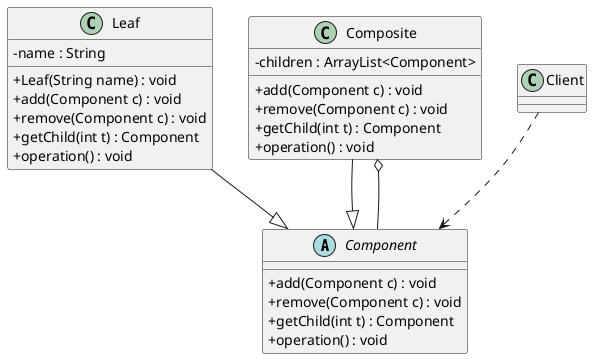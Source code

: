 @startuml
skinparam classAttributeIconSize 0
'抽象构件
Abstract Component{
 + add(Component c) : void
 + remove(Component c) : void
 + getChild(int t) : Component
 + operation() : void
}

'树叶构件
Class Leaf{
 - name : String
 + Leaf(String name) : void
  + add(Component c) : void
  + remove(Component c) : void
  + getChild(int t) : Component
  + operation() : void

}
Leaf --|> Component

'树枝构件
Class Composite{
 - children : ArrayList<Component>
   + add(Component c) : void
   + remove(Component c) : void
   + getChild(int t) : Component
   + operation() : void
}

Composite --|> Component
Composite o-- Component

Class Client

Client ..> Component
 @enduml
